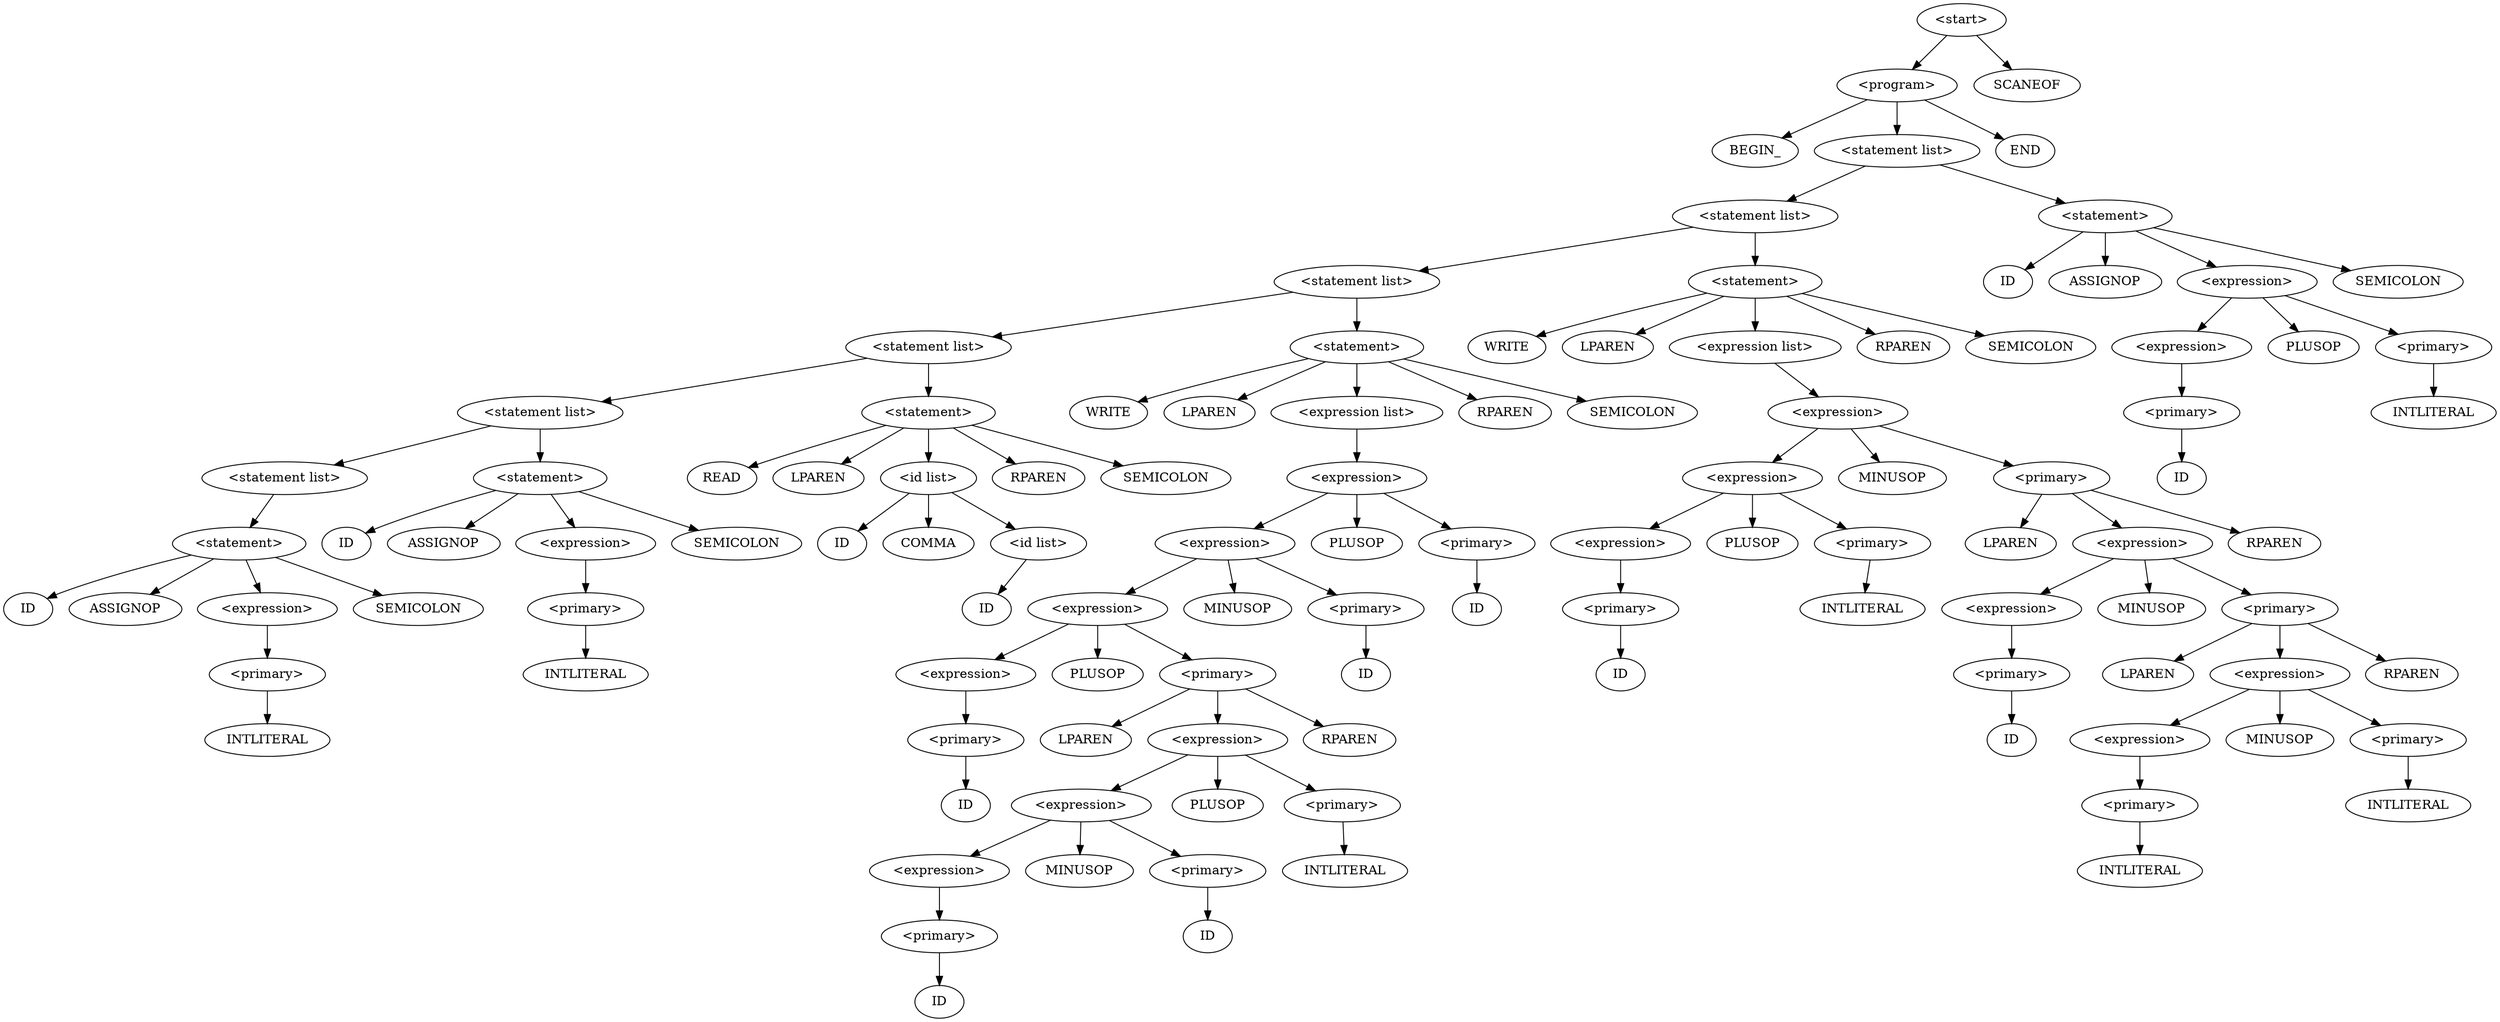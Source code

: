 digraph AST {
node0 [label="<start>"];
node1 [label="<program>"];
node2 [label="BEGIN_"];
node1 -> node2;
node3 [label="<statement list>"];
node4 [label="<statement list>"];
node5 [label="<statement list>"];
node6 [label="<statement list>"];
node7 [label="<statement list>"];
node8 [label="<statement list>"];
node9 [label="<statement>"];
node10 [label="ID"];
node9 -> node10;
node11 [label="ASSIGNOP"];
node9 -> node11;
node12 [label="<expression>"];
node13 [label="<primary>"];
node14 [label="INTLITERAL"];
node13 -> node14;
node12 -> node13;
node9 -> node12;
node15 [label="SEMICOLON"];
node9 -> node15;
node8 -> node9;
node7 -> node8;
node16 [label="<statement>"];
node17 [label="ID"];
node16 -> node17;
node18 [label="ASSIGNOP"];
node16 -> node18;
node19 [label="<expression>"];
node20 [label="<primary>"];
node21 [label="INTLITERAL"];
node20 -> node21;
node19 -> node20;
node16 -> node19;
node22 [label="SEMICOLON"];
node16 -> node22;
node7 -> node16;
node6 -> node7;
node23 [label="<statement>"];
node24 [label="READ"];
node23 -> node24;
node25 [label="LPAREN"];
node23 -> node25;
node26 [label="<id list>"];
node27 [label="ID"];
node26 -> node27;
node28 [label="COMMA"];
node26 -> node28;
node29 [label="<id list>"];
node30 [label="ID"];
node29 -> node30;
node26 -> node29;
node23 -> node26;
node31 [label="RPAREN"];
node23 -> node31;
node32 [label="SEMICOLON"];
node23 -> node32;
node6 -> node23;
node5 -> node6;
node33 [label="<statement>"];
node34 [label="WRITE"];
node33 -> node34;
node35 [label="LPAREN"];
node33 -> node35;
node36 [label="<expression list>"];
node37 [label="<expression>"];
node38 [label="<expression>"];
node39 [label="<expression>"];
node40 [label="<expression>"];
node41 [label="<primary>"];
node42 [label="ID"];
node41 -> node42;
node40 -> node41;
node39 -> node40;
node43 [label="PLUSOP"];
node39 -> node43;
node44 [label="<primary>"];
node45 [label="LPAREN"];
node44 -> node45;
node46 [label="<expression>"];
node47 [label="<expression>"];
node48 [label="<expression>"];
node49 [label="<primary>"];
node50 [label="ID"];
node49 -> node50;
node48 -> node49;
node47 -> node48;
node51 [label="MINUSOP"];
node47 -> node51;
node52 [label="<primary>"];
node53 [label="ID"];
node52 -> node53;
node47 -> node52;
node46 -> node47;
node54 [label="PLUSOP"];
node46 -> node54;
node55 [label="<primary>"];
node56 [label="INTLITERAL"];
node55 -> node56;
node46 -> node55;
node44 -> node46;
node57 [label="RPAREN"];
node44 -> node57;
node39 -> node44;
node38 -> node39;
node58 [label="MINUSOP"];
node38 -> node58;
node59 [label="<primary>"];
node60 [label="ID"];
node59 -> node60;
node38 -> node59;
node37 -> node38;
node61 [label="PLUSOP"];
node37 -> node61;
node62 [label="<primary>"];
node63 [label="ID"];
node62 -> node63;
node37 -> node62;
node36 -> node37;
node33 -> node36;
node64 [label="RPAREN"];
node33 -> node64;
node65 [label="SEMICOLON"];
node33 -> node65;
node5 -> node33;
node4 -> node5;
node66 [label="<statement>"];
node67 [label="WRITE"];
node66 -> node67;
node68 [label="LPAREN"];
node66 -> node68;
node69 [label="<expression list>"];
node70 [label="<expression>"];
node71 [label="<expression>"];
node72 [label="<expression>"];
node73 [label="<primary>"];
node74 [label="ID"];
node73 -> node74;
node72 -> node73;
node71 -> node72;
node75 [label="PLUSOP"];
node71 -> node75;
node76 [label="<primary>"];
node77 [label="INTLITERAL"];
node76 -> node77;
node71 -> node76;
node70 -> node71;
node78 [label="MINUSOP"];
node70 -> node78;
node79 [label="<primary>"];
node80 [label="LPAREN"];
node79 -> node80;
node81 [label="<expression>"];
node82 [label="<expression>"];
node83 [label="<primary>"];
node84 [label="ID"];
node83 -> node84;
node82 -> node83;
node81 -> node82;
node85 [label="MINUSOP"];
node81 -> node85;
node86 [label="<primary>"];
node87 [label="LPAREN"];
node86 -> node87;
node88 [label="<expression>"];
node89 [label="<expression>"];
node90 [label="<primary>"];
node91 [label="INTLITERAL"];
node90 -> node91;
node89 -> node90;
node88 -> node89;
node92 [label="MINUSOP"];
node88 -> node92;
node93 [label="<primary>"];
node94 [label="INTLITERAL"];
node93 -> node94;
node88 -> node93;
node86 -> node88;
node95 [label="RPAREN"];
node86 -> node95;
node81 -> node86;
node79 -> node81;
node96 [label="RPAREN"];
node79 -> node96;
node70 -> node79;
node69 -> node70;
node66 -> node69;
node97 [label="RPAREN"];
node66 -> node97;
node98 [label="SEMICOLON"];
node66 -> node98;
node4 -> node66;
node3 -> node4;
node99 [label="<statement>"];
node100 [label="ID"];
node99 -> node100;
node101 [label="ASSIGNOP"];
node99 -> node101;
node102 [label="<expression>"];
node103 [label="<expression>"];
node104 [label="<primary>"];
node105 [label="ID"];
node104 -> node105;
node103 -> node104;
node102 -> node103;
node106 [label="PLUSOP"];
node102 -> node106;
node107 [label="<primary>"];
node108 [label="INTLITERAL"];
node107 -> node108;
node102 -> node107;
node99 -> node102;
node109 [label="SEMICOLON"];
node99 -> node109;
node3 -> node99;
node1 -> node3;
node110 [label="END"];
node1 -> node110;
node0 -> node1;
node111 [label="SCANEOF"];
node0 -> node111;
}